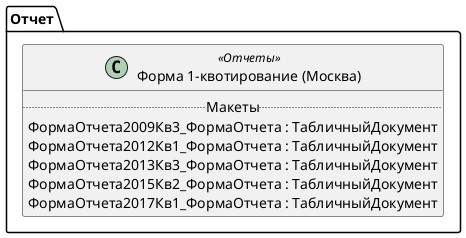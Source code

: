 ﻿@startuml РегламентированныйОтчетСтатистика1Квотирование
'!include templates.wsd
'..\include templates.wsd
class Отчет.РегламентированныйОтчетСтатистика1Квотирование as "Форма 1-квотирование (Москва)" <<Отчеты>>
{
..Макеты..
ФормаОтчета2009Кв3_ФормаОтчета : ТабличныйДокумент
ФормаОтчета2012Кв1_ФормаОтчета : ТабличныйДокумент
ФормаОтчета2013Кв3_ФормаОтчета : ТабличныйДокумент
ФормаОтчета2015Кв2_ФормаОтчета : ТабличныйДокумент
ФормаОтчета2017Кв1_ФормаОтчета : ТабличныйДокумент
}
@enduml

